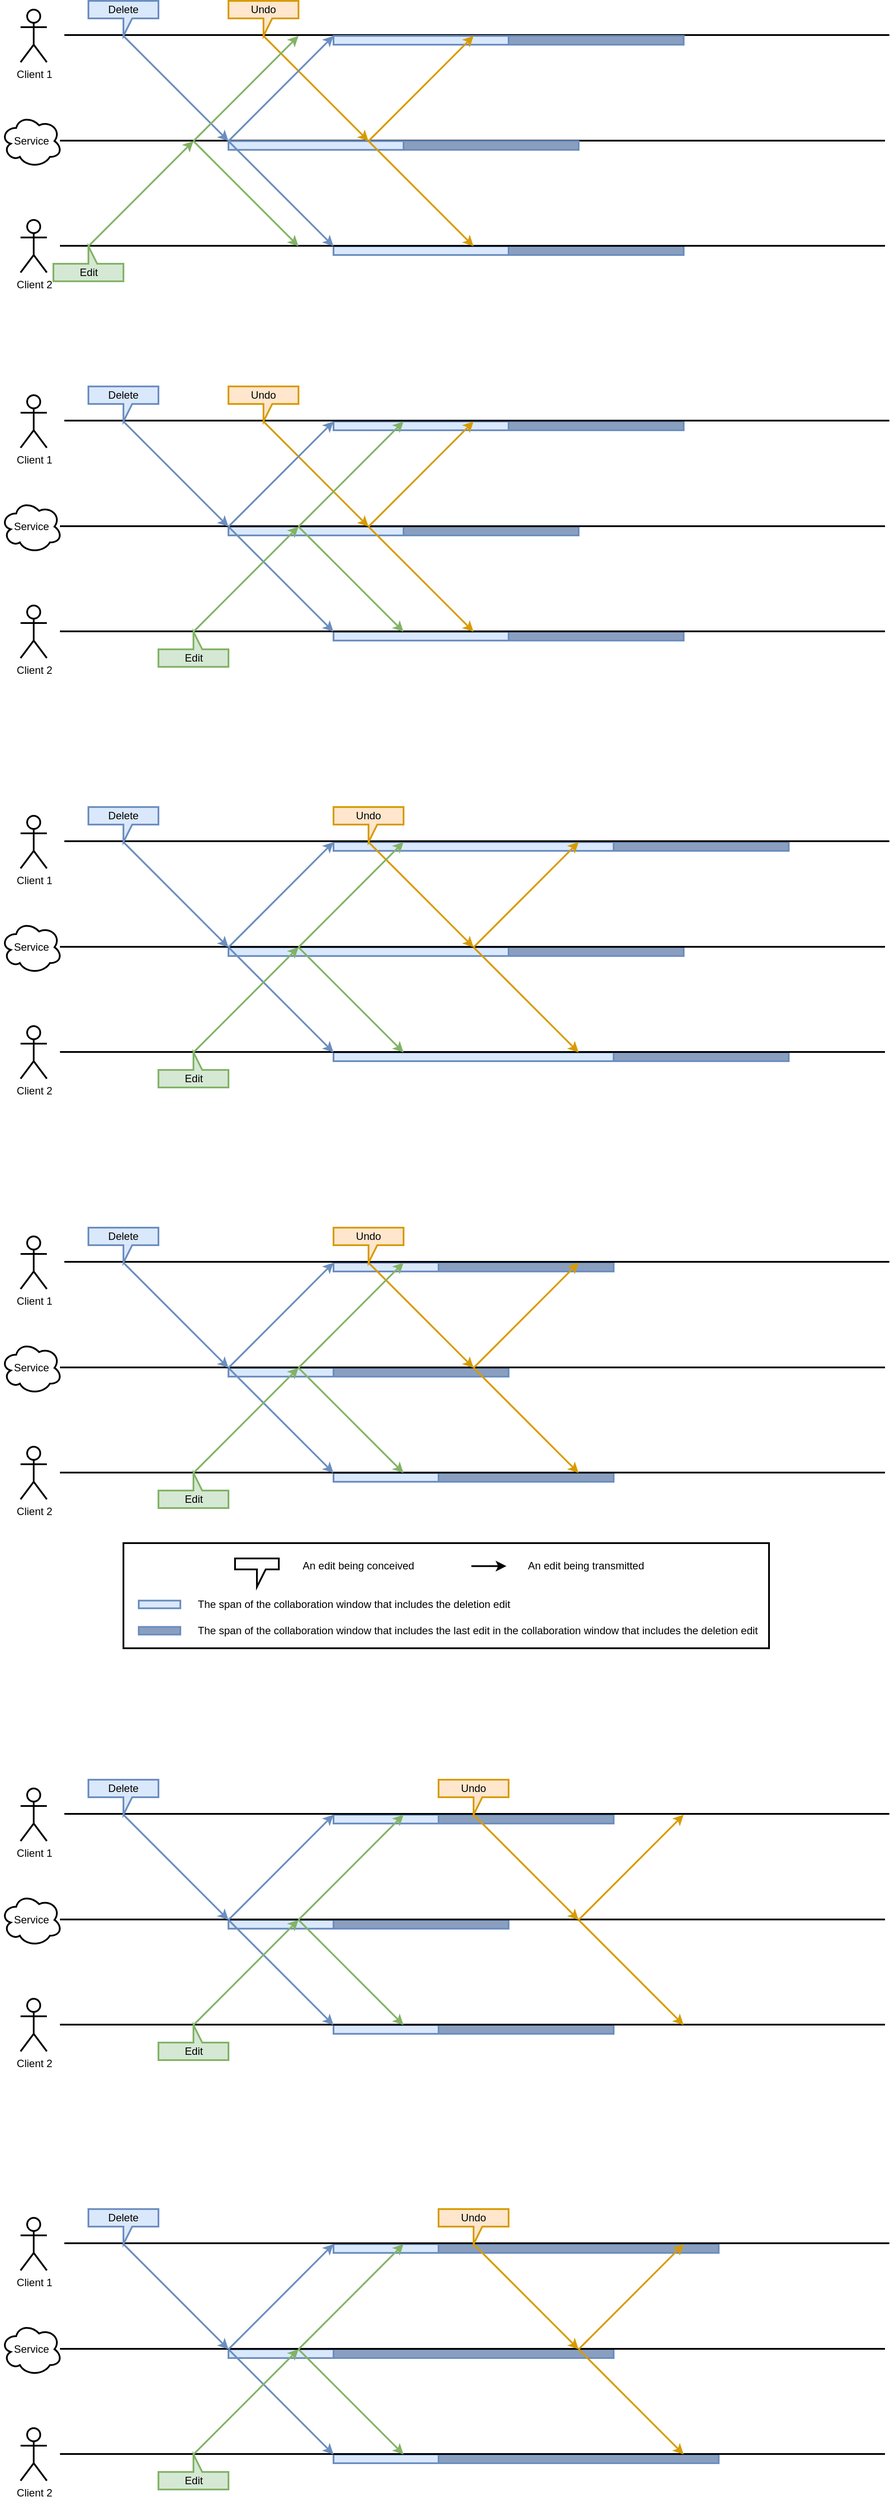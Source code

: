 <mxfile version="13.9.9" type="device"><diagram id="-6H5wynXqOOyBtFPYk5a" name="Page-1"><mxGraphModel dx="2062" dy="1983" grid="1" gridSize="10" guides="1" tooltips="1" connect="1" arrows="1" fold="1" page="0" pageScale="1" pageWidth="1100" pageHeight="850" math="0" shadow="0"><root><mxCell id="0"/><mxCell id="1" parent="0"/><mxCell id="f7I9c9mgRk5Hl_R-Q4D1-96" value="" style="whiteSpace=wrap;html=1;strokeColor=#6c8ebf;fillColor=#8A9FBF;strokeWidth=2;" parent="1" vertex="1"><mxGeometry x="520" y="800" width="200" height="10" as="geometry"/></mxCell><mxCell id="f7I9c9mgRk5Hl_R-Q4D1-17" value="" style="whiteSpace=wrap;html=1;fillColor=#dae8fc;strokeColor=#6c8ebf;strokeWidth=2;" parent="1" vertex="1"><mxGeometry x="400" y="320" width="320" height="10" as="geometry"/></mxCell><mxCell id="f7I9c9mgRk5Hl_R-Q4D1-9" value="" style="whiteSpace=wrap;html=1;fillColor=#dae8fc;strokeColor=#6c8ebf;strokeWidth=2;" parent="1" vertex="1"><mxGeometry x="280" y="440" width="320" height="10" as="geometry"/></mxCell><mxCell id="f7I9c9mgRk5Hl_R-Q4D1-16" value="" style="whiteSpace=wrap;html=1;fillColor=#dae8fc;strokeColor=#6c8ebf;strokeWidth=2;" parent="1" vertex="1"><mxGeometry x="400" y="560" width="320" height="10" as="geometry"/></mxCell><mxCell id="f7I9c9mgRk5Hl_R-Q4D1-52" value="" style="whiteSpace=wrap;html=1;fillColor=#dae8fc;strokeColor=#6c8ebf;strokeWidth=2;" parent="1" vertex="1"><mxGeometry x="400" y="-160" width="200" height="10" as="geometry"/></mxCell><mxCell id="f7I9c9mgRk5Hl_R-Q4D1-53" value="" style="whiteSpace=wrap;html=1;fillColor=#dae8fc;strokeColor=#6c8ebf;strokeWidth=2;" parent="1" vertex="1"><mxGeometry x="280" y="-40" width="200" height="10" as="geometry"/></mxCell><mxCell id="f7I9c9mgRk5Hl_R-Q4D1-63" value="" style="whiteSpace=wrap;html=1;fillColor=#dae8fc;strokeColor=#6c8ebf;strokeWidth=2;" parent="1" vertex="1"><mxGeometry x="400" y="80" width="200" height="10" as="geometry"/></mxCell><mxCell id="f7I9c9mgRk5Hl_R-Q4D1-74" value="" style="whiteSpace=wrap;html=1;fillColor=#dae8fc;strokeColor=#6c8ebf;strokeWidth=2;" parent="1" vertex="1"><mxGeometry x="400" y="800" width="120" height="10" as="geometry"/></mxCell><mxCell id="f7I9c9mgRk5Hl_R-Q4D1-75" value="" style="whiteSpace=wrap;html=1;fillColor=#dae8fc;strokeColor=#6c8ebf;strokeWidth=2;" parent="1" vertex="1"><mxGeometry x="280" y="920" width="120" height="10" as="geometry"/></mxCell><mxCell id="f7I9c9mgRk5Hl_R-Q4D1-85" value="" style="whiteSpace=wrap;html=1;fillColor=#dae8fc;strokeColor=#6c8ebf;strokeWidth=2;" parent="1" vertex="1"><mxGeometry x="400" y="1040" width="120" height="10" as="geometry"/></mxCell><mxCell id="f7I9c9mgRk5Hl_R-Q4D1-99" value="" style="whiteSpace=wrap;html=1;strokeColor=#6c8ebf;fillColor=#8A9FBF;strokeWidth=2;" parent="1" vertex="1"><mxGeometry x="400" y="920" width="200" height="10" as="geometry"/></mxCell><mxCell id="f7I9c9mgRk5Hl_R-Q4D1-100" value="" style="whiteSpace=wrap;html=1;strokeColor=#6c8ebf;fillColor=#8A9FBF;strokeWidth=2;" parent="1" vertex="1"><mxGeometry x="520" y="1040" width="200" height="10" as="geometry"/></mxCell><mxCell id="f7I9c9mgRk5Hl_R-Q4D1-101" value="" style="whiteSpace=wrap;html=1;strokeColor=#6c8ebf;fillColor=#8A9FBF;strokeWidth=2;" parent="1" vertex="1"><mxGeometry x="720" y="560" width="200" height="10" as="geometry"/></mxCell><mxCell id="f7I9c9mgRk5Hl_R-Q4D1-102" value="" style="whiteSpace=wrap;html=1;strokeColor=#6c8ebf;fillColor=#8A9FBF;strokeWidth=2;" parent="1" vertex="1"><mxGeometry x="600" y="440" width="200" height="10" as="geometry"/></mxCell><mxCell id="f7I9c9mgRk5Hl_R-Q4D1-103" value="" style="whiteSpace=wrap;html=1;strokeColor=#6c8ebf;fillColor=#8A9FBF;strokeWidth=2;" parent="1" vertex="1"><mxGeometry x="720" y="320" width="200" height="10" as="geometry"/></mxCell><mxCell id="f7I9c9mgRk5Hl_R-Q4D1-104" value="" style="whiteSpace=wrap;html=1;strokeColor=#6c8ebf;fillColor=#8A9FBF;strokeWidth=2;" parent="1" vertex="1"><mxGeometry x="600" y="80" width="200" height="10" as="geometry"/></mxCell><mxCell id="f7I9c9mgRk5Hl_R-Q4D1-105" value="" style="whiteSpace=wrap;html=1;strokeColor=#6c8ebf;fillColor=#8A9FBF;strokeWidth=2;" parent="1" vertex="1"><mxGeometry x="480" y="-40" width="200" height="10" as="geometry"/></mxCell><mxCell id="f7I9c9mgRk5Hl_R-Q4D1-106" value="" style="whiteSpace=wrap;html=1;strokeColor=#6c8ebf;fillColor=#8A9FBF;strokeWidth=2;" parent="1" vertex="1"><mxGeometry x="600" y="-160" width="200" height="10" as="geometry"/></mxCell><mxCell id="f7I9c9mgRk5Hl_R-Q4D1-117" value="" style="endArrow=none;html=1;exitX=0.875;exitY=0.5;exitDx=0;exitDy=0;exitPerimeter=0;strokeWidth=2;" parent="1" edge="1"><mxGeometry width="50" height="50" relative="1" as="geometry"><mxPoint x="92.5" y="-601" as="sourcePoint"/><mxPoint x="1035" y="-601" as="targetPoint"/></mxGeometry></mxCell><mxCell id="f7I9c9mgRk5Hl_R-Q4D1-118" value="" style="endArrow=none;html=1;exitX=0.875;exitY=0.5;exitDx=0;exitDy=0;exitPerimeter=0;strokeWidth=2;" parent="1" edge="1"><mxGeometry width="50" height="50" relative="1" as="geometry"><mxPoint x="87.5" y="-480.5" as="sourcePoint"/><mxPoint x="1030" y="-480.5" as="targetPoint"/></mxGeometry></mxCell><mxCell id="f7I9c9mgRk5Hl_R-Q4D1-123" value="" style="whiteSpace=wrap;html=1;fillColor=#dae8fc;strokeColor=#6c8ebf;strokeWidth=2;" parent="1" vertex="1"><mxGeometry x="400" y="-360" width="200" height="10" as="geometry"/></mxCell><mxCell id="f7I9c9mgRk5Hl_R-Q4D1-134" value="" style="whiteSpace=wrap;html=1;strokeColor=#6c8ebf;fillColor=#8A9FBF;strokeWidth=2;" parent="1" vertex="1"><mxGeometry x="600" y="-360" width="200" height="10" as="geometry"/></mxCell><mxCell id="f7I9c9mgRk5Hl_R-Q4D1-135" value="" style="whiteSpace=wrap;html=1;strokeColor=#6c8ebf;fillColor=#8A9FBF;strokeWidth=2;" parent="1" vertex="1"><mxGeometry x="480" y="-480" width="200" height="10" as="geometry"/></mxCell><mxCell id="f7I9c9mgRk5Hl_R-Q4D1-136" value="" style="whiteSpace=wrap;html=1;strokeColor=#6c8ebf;fillColor=#8A9FBF;strokeWidth=2;" parent="1" vertex="1"><mxGeometry x="600" y="-600" width="200" height="10" as="geometry"/></mxCell><mxCell id="f7I9c9mgRk5Hl_R-Q4D1-149" value="" style="whiteSpace=wrap;html=1;fillColor=#dae8fc;strokeColor=#6c8ebf;strokeWidth=2;" parent="1" vertex="1"><mxGeometry x="400" y="1670" width="120" height="10" as="geometry"/></mxCell><mxCell id="f7I9c9mgRk5Hl_R-Q4D1-161" value="" style="whiteSpace=wrap;html=1;strokeColor=#6c8ebf;fillColor=#8A9FBF;strokeWidth=2;" parent="1" vertex="1"><mxGeometry x="520" y="1670" width="200" height="10" as="geometry"/></mxCell><mxCell id="f7I9c9mgRk5Hl_R-Q4D1-160" value="" style="whiteSpace=wrap;html=1;strokeColor=#6c8ebf;fillColor=#8A9FBF;strokeWidth=2;" parent="1" vertex="1"><mxGeometry x="400" y="1550" width="200" height="10" as="geometry"/></mxCell><mxCell id="LO3xSl4bQVELb0Q1iKYm-1" value="&lt;div&gt;Client 1&lt;/div&gt;" style="shape=umlActor;verticalLabelPosition=bottom;verticalAlign=top;html=1;outlineConnect=0;strokeWidth=2;" parent="1" vertex="1"><mxGeometry x="42.5" y="290" width="30" height="60" as="geometry"/></mxCell><mxCell id="LO3xSl4bQVELb0Q1iKYm-2" value="&lt;div&gt;Client 2&lt;/div&gt;" style="shape=umlActor;verticalLabelPosition=bottom;verticalAlign=top;html=1;outlineConnect=0;strokeWidth=2;" parent="1" vertex="1"><mxGeometry x="42.5" y="530" width="30" height="60" as="geometry"/></mxCell><mxCell id="LO3xSl4bQVELb0Q1iKYm-4" value="Service" style="ellipse;shape=cloud;whiteSpace=wrap;html=1;strokeWidth=2;" parent="1" vertex="1"><mxGeometry x="20" y="410" width="70" height="60" as="geometry"/></mxCell><mxCell id="LO3xSl4bQVELb0Q1iKYm-9" value="" style="endArrow=none;html=1;exitX=0.875;exitY=0.5;exitDx=0;exitDy=0;exitPerimeter=0;strokeWidth=2;" parent="1" edge="1"><mxGeometry width="50" height="50" relative="1" as="geometry"><mxPoint x="92.5" y="319" as="sourcePoint"/><mxPoint x="1035" y="319" as="targetPoint"/></mxGeometry></mxCell><mxCell id="LO3xSl4bQVELb0Q1iKYm-10" value="" style="endArrow=none;html=1;exitX=0.875;exitY=0.5;exitDx=0;exitDy=0;exitPerimeter=0;strokeWidth=2;" parent="1" edge="1"><mxGeometry width="50" height="50" relative="1" as="geometry"><mxPoint x="87.5" y="439.5" as="sourcePoint"/><mxPoint x="1030" y="439.5" as="targetPoint"/></mxGeometry></mxCell><mxCell id="LO3xSl4bQVELb0Q1iKYm-13" value="Delete" style="shape=callout;whiteSpace=wrap;html=1;perimeter=calloutPerimeter;size=20;position=0.5;base=10;strokeWidth=2;fillColor=#dae8fc;strokeColor=#6c8ebf;" parent="1" vertex="1"><mxGeometry x="120" y="280" width="80" height="40" as="geometry"/></mxCell><mxCell id="LO3xSl4bQVELb0Q1iKYm-21" value="" style="endArrow=none;html=1;exitX=0.875;exitY=0.5;exitDx=0;exitDy=0;exitPerimeter=0;strokeWidth=2;" parent="1" edge="1"><mxGeometry width="50" height="50" relative="1" as="geometry"><mxPoint x="87.5" y="559.5" as="sourcePoint"/><mxPoint x="1030" y="559.5" as="targetPoint"/></mxGeometry></mxCell><mxCell id="f7I9c9mgRk5Hl_R-Q4D1-1" value="" style="shape=callout;whiteSpace=wrap;html=1;perimeter=calloutPerimeter;size=20;position=0.5;base=10;strokeWidth=2;rotation=-180;flipH=1;fillColor=#d5e8d4;strokeColor=#82b366;" parent="1" vertex="1"><mxGeometry x="200" y="560" width="80" height="40" as="geometry"/></mxCell><mxCell id="f7I9c9mgRk5Hl_R-Q4D1-3" value="Edit" style="text;html=1;align=center;verticalAlign=middle;resizable=0;points=[];autosize=1;strokeWidth=2;" parent="1" vertex="1"><mxGeometry x="220" y="580" width="40" height="20" as="geometry"/></mxCell><mxCell id="f7I9c9mgRk5Hl_R-Q4D1-37" value="Undo" style="shape=callout;whiteSpace=wrap;html=1;perimeter=calloutPerimeter;size=20;position=0.5;base=10;strokeWidth=2;fillColor=#ffe6cc;strokeColor=#d79b00;" parent="1" vertex="1"><mxGeometry x="400" y="280" width="80" height="40" as="geometry"/></mxCell><mxCell id="f7I9c9mgRk5Hl_R-Q4D1-38" value="" style="endArrow=classic;html=1;exitX=0;exitY=0;exitDx=40;exitDy=40;exitPerimeter=0;fillColor=#ffe6cc;strokeColor=#d79b00;strokeWidth=2;" parent="1" edge="1"><mxGeometry width="50" height="50" relative="1" as="geometry"><mxPoint x="440" y="320" as="sourcePoint"/><mxPoint x="560" y="440" as="targetPoint"/></mxGeometry></mxCell><mxCell id="f7I9c9mgRk5Hl_R-Q4D1-40" value="" style="endArrow=classic;html=1;fillColor=#ffe6cc;strokeColor=#d79b00;strokeWidth=2;" parent="1" edge="1"><mxGeometry width="50" height="50" relative="1" as="geometry"><mxPoint x="560" y="440" as="sourcePoint"/><mxPoint x="680" y="320" as="targetPoint"/></mxGeometry></mxCell><mxCell id="f7I9c9mgRk5Hl_R-Q4D1-41" value="" style="endArrow=classic;html=1;exitX=0;exitY=0;exitDx=40;exitDy=40;exitPerimeter=0;fillColor=#ffe6cc;strokeColor=#d79b00;strokeWidth=2;" parent="1" edge="1"><mxGeometry width="50" height="50" relative="1" as="geometry"><mxPoint x="560" y="440" as="sourcePoint"/><mxPoint x="680" y="560" as="targetPoint"/></mxGeometry></mxCell><mxCell id="f7I9c9mgRk5Hl_R-Q4D1-42" value="" style="endArrow=classic;html=1;exitX=0;exitY=0;exitDx=40;exitDy=40;exitPerimeter=0;fillColor=#dae8fc;strokeColor=#6c8ebf;strokeWidth=2;" parent="1" edge="1"><mxGeometry width="50" height="50" relative="1" as="geometry"><mxPoint x="160" y="320" as="sourcePoint"/><mxPoint x="280" y="440" as="targetPoint"/></mxGeometry></mxCell><mxCell id="f7I9c9mgRk5Hl_R-Q4D1-43" value="" style="endArrow=classic;html=1;fillColor=#dae8fc;strokeColor=#6c8ebf;strokeWidth=2;" parent="1" edge="1"><mxGeometry width="50" height="50" relative="1" as="geometry"><mxPoint x="280" y="440" as="sourcePoint"/><mxPoint x="400" y="320" as="targetPoint"/></mxGeometry></mxCell><mxCell id="f7I9c9mgRk5Hl_R-Q4D1-44" value="" style="endArrow=classic;html=1;exitX=0;exitY=0;exitDx=40;exitDy=40;exitPerimeter=0;fillColor=#dae8fc;strokeColor=#6c8ebf;strokeWidth=2;" parent="1" edge="1"><mxGeometry width="50" height="50" relative="1" as="geometry"><mxPoint x="280" y="440" as="sourcePoint"/><mxPoint x="400" y="560" as="targetPoint"/></mxGeometry></mxCell><mxCell id="f7I9c9mgRk5Hl_R-Q4D1-49" value="" style="endArrow=classic;html=1;fillColor=#d5e8d4;strokeColor=#82b366;strokeWidth=2;" parent="1" edge="1"><mxGeometry width="50" height="50" relative="1" as="geometry"><mxPoint x="240" y="560" as="sourcePoint"/><mxPoint x="360" y="440" as="targetPoint"/></mxGeometry></mxCell><mxCell id="f7I9c9mgRk5Hl_R-Q4D1-50" value="" style="endArrow=classic;html=1;fillColor=#d5e8d4;strokeColor=#82b366;strokeWidth=2;" parent="1" edge="1"><mxGeometry width="50" height="50" relative="1" as="geometry"><mxPoint x="360" y="440" as="sourcePoint"/><mxPoint x="480" y="320" as="targetPoint"/></mxGeometry></mxCell><mxCell id="f7I9c9mgRk5Hl_R-Q4D1-51" value="" style="endArrow=classic;html=1;exitX=0;exitY=0;exitDx=40;exitDy=40;exitPerimeter=0;fillColor=#d5e8d4;strokeColor=#82b366;strokeWidth=2;" parent="1" edge="1"><mxGeometry width="50" height="50" relative="1" as="geometry"><mxPoint x="360" y="440" as="sourcePoint"/><mxPoint x="480" y="560" as="targetPoint"/></mxGeometry></mxCell><mxCell id="f7I9c9mgRk5Hl_R-Q4D1-54" value="&lt;div&gt;Client 1&lt;/div&gt;" style="shape=umlActor;verticalLabelPosition=bottom;verticalAlign=top;html=1;outlineConnect=0;strokeWidth=2;" parent="1" vertex="1"><mxGeometry x="42.5" y="-190" width="30" height="60" as="geometry"/></mxCell><mxCell id="f7I9c9mgRk5Hl_R-Q4D1-55" value="&lt;div&gt;Client 2&lt;/div&gt;" style="shape=umlActor;verticalLabelPosition=bottom;verticalAlign=top;html=1;outlineConnect=0;strokeWidth=2;" parent="1" vertex="1"><mxGeometry x="42.5" y="50" width="30" height="60" as="geometry"/></mxCell><mxCell id="f7I9c9mgRk5Hl_R-Q4D1-56" value="Service" style="ellipse;shape=cloud;whiteSpace=wrap;html=1;strokeWidth=2;" parent="1" vertex="1"><mxGeometry x="20" y="-70" width="70" height="60" as="geometry"/></mxCell><mxCell id="f7I9c9mgRk5Hl_R-Q4D1-57" value="" style="endArrow=none;html=1;exitX=0.875;exitY=0.5;exitDx=0;exitDy=0;exitPerimeter=0;strokeWidth=2;" parent="1" edge="1"><mxGeometry width="50" height="50" relative="1" as="geometry"><mxPoint x="92.5" y="-161" as="sourcePoint"/><mxPoint x="1035" y="-161" as="targetPoint"/></mxGeometry></mxCell><mxCell id="f7I9c9mgRk5Hl_R-Q4D1-58" value="" style="endArrow=none;html=1;exitX=0.875;exitY=0.5;exitDx=0;exitDy=0;exitPerimeter=0;strokeWidth=2;" parent="1" edge="1"><mxGeometry width="50" height="50" relative="1" as="geometry"><mxPoint x="87.5" y="-40.5" as="sourcePoint"/><mxPoint x="1030" y="-40.5" as="targetPoint"/></mxGeometry></mxCell><mxCell id="f7I9c9mgRk5Hl_R-Q4D1-59" value="Delete" style="shape=callout;whiteSpace=wrap;html=1;perimeter=calloutPerimeter;size=20;position=0.5;base=10;strokeWidth=2;fillColor=#dae8fc;strokeColor=#6c8ebf;" parent="1" vertex="1"><mxGeometry x="120" y="-200" width="80" height="40" as="geometry"/></mxCell><mxCell id="f7I9c9mgRk5Hl_R-Q4D1-60" value="" style="endArrow=none;html=1;exitX=0.875;exitY=0.5;exitDx=0;exitDy=0;exitPerimeter=0;strokeWidth=2;" parent="1" edge="1"><mxGeometry width="50" height="50" relative="1" as="geometry"><mxPoint x="87.5" y="79.5" as="sourcePoint"/><mxPoint x="1030" y="79.5" as="targetPoint"/></mxGeometry></mxCell><mxCell id="f7I9c9mgRk5Hl_R-Q4D1-61" value="" style="shape=callout;whiteSpace=wrap;html=1;perimeter=calloutPerimeter;size=20;position=0.5;base=10;strokeWidth=2;rotation=-180;flipH=1;fillColor=#d5e8d4;strokeColor=#82b366;" parent="1" vertex="1"><mxGeometry x="200" y="80" width="80" height="40" as="geometry"/></mxCell><mxCell id="f7I9c9mgRk5Hl_R-Q4D1-62" value="Edit" style="text;html=1;align=center;verticalAlign=middle;resizable=0;points=[];autosize=1;strokeWidth=2;" parent="1" vertex="1"><mxGeometry x="220" y="100" width="40" height="20" as="geometry"/></mxCell><mxCell id="f7I9c9mgRk5Hl_R-Q4D1-64" value="Undo" style="shape=callout;whiteSpace=wrap;html=1;perimeter=calloutPerimeter;size=20;position=0.5;base=10;strokeWidth=2;fillColor=#ffe6cc;strokeColor=#d79b00;" parent="1" vertex="1"><mxGeometry x="280" y="-200" width="80" height="40" as="geometry"/></mxCell><mxCell id="f7I9c9mgRk5Hl_R-Q4D1-65" value="" style="endArrow=classic;html=1;exitX=0;exitY=0;exitDx=40;exitDy=40;exitPerimeter=0;fillColor=#ffe6cc;strokeColor=#d79b00;strokeWidth=2;" parent="1" edge="1"><mxGeometry width="50" height="50" relative="1" as="geometry"><mxPoint x="320" y="-160" as="sourcePoint"/><mxPoint x="440" y="-40" as="targetPoint"/></mxGeometry></mxCell><mxCell id="f7I9c9mgRk5Hl_R-Q4D1-66" value="" style="endArrow=classic;html=1;fillColor=#ffe6cc;strokeColor=#d79b00;strokeWidth=2;" parent="1" edge="1"><mxGeometry width="50" height="50" relative="1" as="geometry"><mxPoint x="440" y="-40" as="sourcePoint"/><mxPoint x="560" y="-160" as="targetPoint"/></mxGeometry></mxCell><mxCell id="f7I9c9mgRk5Hl_R-Q4D1-67" value="" style="endArrow=classic;html=1;exitX=0;exitY=0;exitDx=40;exitDy=40;exitPerimeter=0;fillColor=#ffe6cc;strokeColor=#d79b00;strokeWidth=2;" parent="1" edge="1"><mxGeometry width="50" height="50" relative="1" as="geometry"><mxPoint x="440" y="-40" as="sourcePoint"/><mxPoint x="560" y="80" as="targetPoint"/></mxGeometry></mxCell><mxCell id="f7I9c9mgRk5Hl_R-Q4D1-68" value="" style="endArrow=classic;html=1;exitX=0;exitY=0;exitDx=40;exitDy=40;exitPerimeter=0;fillColor=#dae8fc;strokeColor=#6c8ebf;strokeWidth=2;" parent="1" edge="1"><mxGeometry width="50" height="50" relative="1" as="geometry"><mxPoint x="160" y="-160" as="sourcePoint"/><mxPoint x="280" y="-40" as="targetPoint"/></mxGeometry></mxCell><mxCell id="f7I9c9mgRk5Hl_R-Q4D1-69" value="" style="endArrow=classic;html=1;fillColor=#dae8fc;strokeColor=#6c8ebf;strokeWidth=2;" parent="1" edge="1"><mxGeometry width="50" height="50" relative="1" as="geometry"><mxPoint x="280" y="-40" as="sourcePoint"/><mxPoint x="400" y="-160" as="targetPoint"/></mxGeometry></mxCell><mxCell id="f7I9c9mgRk5Hl_R-Q4D1-70" value="" style="endArrow=classic;html=1;exitX=0;exitY=0;exitDx=40;exitDy=40;exitPerimeter=0;fillColor=#dae8fc;strokeColor=#6c8ebf;strokeWidth=2;" parent="1" edge="1"><mxGeometry width="50" height="50" relative="1" as="geometry"><mxPoint x="280" y="-40" as="sourcePoint"/><mxPoint x="400" y="80" as="targetPoint"/></mxGeometry></mxCell><mxCell id="f7I9c9mgRk5Hl_R-Q4D1-71" value="" style="endArrow=classic;html=1;fillColor=#d5e8d4;strokeColor=#82b366;strokeWidth=2;" parent="1" edge="1"><mxGeometry width="50" height="50" relative="1" as="geometry"><mxPoint x="240" y="80" as="sourcePoint"/><mxPoint x="360" y="-40" as="targetPoint"/></mxGeometry></mxCell><mxCell id="f7I9c9mgRk5Hl_R-Q4D1-72" value="" style="endArrow=classic;html=1;fillColor=#d5e8d4;strokeColor=#82b366;strokeWidth=2;" parent="1" edge="1"><mxGeometry width="50" height="50" relative="1" as="geometry"><mxPoint x="360" y="-40" as="sourcePoint"/><mxPoint x="480" y="-160" as="targetPoint"/></mxGeometry></mxCell><mxCell id="f7I9c9mgRk5Hl_R-Q4D1-73" value="" style="endArrow=classic;html=1;exitX=0;exitY=0;exitDx=40;exitDy=40;exitPerimeter=0;fillColor=#d5e8d4;strokeColor=#82b366;strokeWidth=2;" parent="1" edge="1"><mxGeometry width="50" height="50" relative="1" as="geometry"><mxPoint x="360" y="-40" as="sourcePoint"/><mxPoint x="480" y="80" as="targetPoint"/></mxGeometry></mxCell><mxCell id="f7I9c9mgRk5Hl_R-Q4D1-76" value="&lt;div&gt;Client 1&lt;/div&gt;" style="shape=umlActor;verticalLabelPosition=bottom;verticalAlign=top;html=1;outlineConnect=0;strokeWidth=2;" parent="1" vertex="1"><mxGeometry x="42.5" y="770" width="30" height="60" as="geometry"/></mxCell><mxCell id="f7I9c9mgRk5Hl_R-Q4D1-77" value="&lt;div&gt;Client 2&lt;/div&gt;" style="shape=umlActor;verticalLabelPosition=bottom;verticalAlign=top;html=1;outlineConnect=0;strokeWidth=2;" parent="1" vertex="1"><mxGeometry x="42.5" y="1010" width="30" height="60" as="geometry"/></mxCell><mxCell id="f7I9c9mgRk5Hl_R-Q4D1-78" value="Service" style="ellipse;shape=cloud;whiteSpace=wrap;html=1;strokeWidth=2;" parent="1" vertex="1"><mxGeometry x="20" y="890" width="70" height="60" as="geometry"/></mxCell><mxCell id="f7I9c9mgRk5Hl_R-Q4D1-79" value="" style="endArrow=none;html=1;exitX=0.875;exitY=0.5;exitDx=0;exitDy=0;exitPerimeter=0;strokeWidth=2;" parent="1" edge="1"><mxGeometry width="50" height="50" relative="1" as="geometry"><mxPoint x="92.5" y="799" as="sourcePoint"/><mxPoint x="1035" y="799" as="targetPoint"/></mxGeometry></mxCell><mxCell id="f7I9c9mgRk5Hl_R-Q4D1-80" value="" style="endArrow=none;html=1;exitX=0.875;exitY=0.5;exitDx=0;exitDy=0;exitPerimeter=0;strokeWidth=2;" parent="1" edge="1"><mxGeometry width="50" height="50" relative="1" as="geometry"><mxPoint x="87.5" y="919.5" as="sourcePoint"/><mxPoint x="1030" y="919.5" as="targetPoint"/></mxGeometry></mxCell><mxCell id="f7I9c9mgRk5Hl_R-Q4D1-81" value="Delete" style="shape=callout;whiteSpace=wrap;html=1;perimeter=calloutPerimeter;size=20;position=0.5;base=10;strokeWidth=2;fillColor=#dae8fc;strokeColor=#6c8ebf;" parent="1" vertex="1"><mxGeometry x="120" y="760" width="80" height="40" as="geometry"/></mxCell><mxCell id="f7I9c9mgRk5Hl_R-Q4D1-82" value="" style="endArrow=none;html=1;exitX=0.875;exitY=0.5;exitDx=0;exitDy=0;exitPerimeter=0;strokeWidth=2;" parent="1" edge="1"><mxGeometry width="50" height="50" relative="1" as="geometry"><mxPoint x="87.5" y="1039.5" as="sourcePoint"/><mxPoint x="1030" y="1039.5" as="targetPoint"/></mxGeometry></mxCell><mxCell id="f7I9c9mgRk5Hl_R-Q4D1-83" value="" style="shape=callout;whiteSpace=wrap;html=1;perimeter=calloutPerimeter;size=20;position=0.5;base=10;strokeWidth=2;rotation=-180;flipH=1;fillColor=#d5e8d4;strokeColor=#82b366;" parent="1" vertex="1"><mxGeometry x="200" y="1040" width="80" height="40" as="geometry"/></mxCell><mxCell id="f7I9c9mgRk5Hl_R-Q4D1-84" value="Edit" style="text;html=1;align=center;verticalAlign=middle;resizable=0;points=[];autosize=1;strokeWidth=2;" parent="1" vertex="1"><mxGeometry x="220" y="1060" width="40" height="20" as="geometry"/></mxCell><mxCell id="f7I9c9mgRk5Hl_R-Q4D1-86" value="Undo" style="shape=callout;whiteSpace=wrap;html=1;perimeter=calloutPerimeter;size=20;position=0.5;base=10;strokeWidth=2;fillColor=#ffe6cc;strokeColor=#d79b00;" parent="1" vertex="1"><mxGeometry x="400" y="760" width="80" height="40" as="geometry"/></mxCell><mxCell id="f7I9c9mgRk5Hl_R-Q4D1-87" value="" style="endArrow=classic;html=1;exitX=0;exitY=0;exitDx=40;exitDy=40;exitPerimeter=0;fillColor=#ffe6cc;strokeColor=#d79b00;strokeWidth=2;" parent="1" edge="1"><mxGeometry width="50" height="50" relative="1" as="geometry"><mxPoint x="440" y="800" as="sourcePoint"/><mxPoint x="560" y="920" as="targetPoint"/></mxGeometry></mxCell><mxCell id="f7I9c9mgRk5Hl_R-Q4D1-88" value="" style="endArrow=classic;html=1;fillColor=#ffe6cc;strokeColor=#d79b00;strokeWidth=2;" parent="1" edge="1"><mxGeometry width="50" height="50" relative="1" as="geometry"><mxPoint x="560" y="920" as="sourcePoint"/><mxPoint x="680" y="800" as="targetPoint"/></mxGeometry></mxCell><mxCell id="f7I9c9mgRk5Hl_R-Q4D1-89" value="" style="endArrow=classic;html=1;exitX=0;exitY=0;exitDx=40;exitDy=40;exitPerimeter=0;fillColor=#ffe6cc;strokeColor=#d79b00;strokeWidth=2;" parent="1" edge="1"><mxGeometry width="50" height="50" relative="1" as="geometry"><mxPoint x="560" y="920" as="sourcePoint"/><mxPoint x="680" y="1040" as="targetPoint"/></mxGeometry></mxCell><mxCell id="f7I9c9mgRk5Hl_R-Q4D1-90" value="" style="endArrow=classic;html=1;exitX=0;exitY=0;exitDx=40;exitDy=40;exitPerimeter=0;fillColor=#dae8fc;strokeColor=#6c8ebf;strokeWidth=2;" parent="1" edge="1"><mxGeometry width="50" height="50" relative="1" as="geometry"><mxPoint x="160" y="800" as="sourcePoint"/><mxPoint x="280" y="920" as="targetPoint"/></mxGeometry></mxCell><mxCell id="f7I9c9mgRk5Hl_R-Q4D1-91" value="" style="endArrow=classic;html=1;fillColor=#dae8fc;strokeColor=#6c8ebf;strokeWidth=2;" parent="1" edge="1"><mxGeometry width="50" height="50" relative="1" as="geometry"><mxPoint x="280" y="920" as="sourcePoint"/><mxPoint x="400" y="800" as="targetPoint"/></mxGeometry></mxCell><mxCell id="f7I9c9mgRk5Hl_R-Q4D1-92" value="" style="endArrow=classic;html=1;exitX=0;exitY=0;exitDx=40;exitDy=40;exitPerimeter=0;fillColor=#dae8fc;strokeColor=#6c8ebf;strokeWidth=2;" parent="1" edge="1"><mxGeometry width="50" height="50" relative="1" as="geometry"><mxPoint x="280" y="920" as="sourcePoint"/><mxPoint x="400" y="1040" as="targetPoint"/></mxGeometry></mxCell><mxCell id="f7I9c9mgRk5Hl_R-Q4D1-93" value="" style="endArrow=classic;html=1;fillColor=#d5e8d4;strokeColor=#82b366;strokeWidth=2;" parent="1" edge="1"><mxGeometry width="50" height="50" relative="1" as="geometry"><mxPoint x="240" y="1040" as="sourcePoint"/><mxPoint x="360" y="920" as="targetPoint"/></mxGeometry></mxCell><mxCell id="f7I9c9mgRk5Hl_R-Q4D1-94" value="" style="endArrow=classic;html=1;fillColor=#d5e8d4;strokeColor=#82b366;strokeWidth=2;" parent="1" edge="1"><mxGeometry width="50" height="50" relative="1" as="geometry"><mxPoint x="360" y="920" as="sourcePoint"/><mxPoint x="480" y="800" as="targetPoint"/></mxGeometry></mxCell><mxCell id="f7I9c9mgRk5Hl_R-Q4D1-95" value="" style="endArrow=classic;html=1;exitX=0;exitY=0;exitDx=40;exitDy=40;exitPerimeter=0;fillColor=#d5e8d4;strokeColor=#82b366;strokeWidth=2;" parent="1" edge="1"><mxGeometry width="50" height="50" relative="1" as="geometry"><mxPoint x="360" y="920" as="sourcePoint"/><mxPoint x="480" y="1040" as="targetPoint"/></mxGeometry></mxCell><mxCell id="f7I9c9mgRk5Hl_R-Q4D1-112" value="" style="whiteSpace=wrap;html=1;fillColor=#dae8fc;strokeColor=#6c8ebf;strokeWidth=2;" parent="1" vertex="1"><mxGeometry x="400" y="-600" width="200" height="10" as="geometry"/></mxCell><mxCell id="f7I9c9mgRk5Hl_R-Q4D1-113" value="" style="whiteSpace=wrap;html=1;fillColor=#dae8fc;strokeColor=#6c8ebf;strokeWidth=2;" parent="1" vertex="1"><mxGeometry x="280" y="-480" width="200" height="10" as="geometry"/></mxCell><mxCell id="f7I9c9mgRk5Hl_R-Q4D1-114" value="&lt;div&gt;Client 1&lt;/div&gt;" style="shape=umlActor;verticalLabelPosition=bottom;verticalAlign=top;html=1;outlineConnect=0;strokeWidth=2;" parent="1" vertex="1"><mxGeometry x="42.5" y="-630" width="30" height="60" as="geometry"/></mxCell><mxCell id="f7I9c9mgRk5Hl_R-Q4D1-115" value="&lt;div&gt;Client 2&lt;/div&gt;" style="shape=umlActor;verticalLabelPosition=bottom;verticalAlign=top;html=1;outlineConnect=0;strokeWidth=2;" parent="1" vertex="1"><mxGeometry x="42.5" y="-390" width="30" height="60" as="geometry"/></mxCell><mxCell id="f7I9c9mgRk5Hl_R-Q4D1-116" value="Service" style="ellipse;shape=cloud;whiteSpace=wrap;html=1;strokeWidth=2;" parent="1" vertex="1"><mxGeometry x="20" y="-510" width="70" height="60" as="geometry"/></mxCell><mxCell id="f7I9c9mgRk5Hl_R-Q4D1-119" value="Delete" style="shape=callout;whiteSpace=wrap;html=1;perimeter=calloutPerimeter;size=20;position=0.5;base=10;strokeWidth=2;fillColor=#dae8fc;strokeColor=#6c8ebf;" parent="1" vertex="1"><mxGeometry x="120" y="-640" width="80" height="40" as="geometry"/></mxCell><mxCell id="f7I9c9mgRk5Hl_R-Q4D1-120" value="" style="endArrow=none;html=1;exitX=0.875;exitY=0.5;exitDx=0;exitDy=0;exitPerimeter=0;strokeWidth=2;" parent="1" edge="1"><mxGeometry width="50" height="50" relative="1" as="geometry"><mxPoint x="87.5" y="-360.5" as="sourcePoint"/><mxPoint x="1030" y="-360.5" as="targetPoint"/></mxGeometry></mxCell><mxCell id="f7I9c9mgRk5Hl_R-Q4D1-121" value="" style="shape=callout;whiteSpace=wrap;html=1;perimeter=calloutPerimeter;size=20;position=0.5;base=10;strokeWidth=2;rotation=-180;flipH=1;fillColor=#d5e8d4;strokeColor=#82b366;" parent="1" vertex="1"><mxGeometry x="80" y="-360" width="80" height="40" as="geometry"/></mxCell><mxCell id="f7I9c9mgRk5Hl_R-Q4D1-122" value="Edit" style="text;html=1;align=center;verticalAlign=middle;resizable=0;points=[];autosize=1;strokeWidth=2;" parent="1" vertex="1"><mxGeometry x="100" y="-340" width="40" height="20" as="geometry"/></mxCell><mxCell id="f7I9c9mgRk5Hl_R-Q4D1-124" value="Undo" style="shape=callout;whiteSpace=wrap;html=1;perimeter=calloutPerimeter;size=20;position=0.5;base=10;strokeWidth=2;fillColor=#ffe6cc;strokeColor=#d79b00;" parent="1" vertex="1"><mxGeometry x="280" y="-640" width="80" height="40" as="geometry"/></mxCell><mxCell id="f7I9c9mgRk5Hl_R-Q4D1-125" value="" style="endArrow=classic;html=1;exitX=0;exitY=0;exitDx=40;exitDy=40;exitPerimeter=0;fillColor=#ffe6cc;strokeColor=#d79b00;strokeWidth=2;" parent="1" edge="1"><mxGeometry width="50" height="50" relative="1" as="geometry"><mxPoint x="320" y="-600" as="sourcePoint"/><mxPoint x="440" y="-480" as="targetPoint"/></mxGeometry></mxCell><mxCell id="f7I9c9mgRk5Hl_R-Q4D1-126" value="" style="endArrow=classic;html=1;fillColor=#ffe6cc;strokeColor=#d79b00;strokeWidth=2;" parent="1" edge="1"><mxGeometry width="50" height="50" relative="1" as="geometry"><mxPoint x="440" y="-480" as="sourcePoint"/><mxPoint x="560" y="-600" as="targetPoint"/></mxGeometry></mxCell><mxCell id="f7I9c9mgRk5Hl_R-Q4D1-127" value="" style="endArrow=classic;html=1;exitX=0;exitY=0;exitDx=40;exitDy=40;exitPerimeter=0;fillColor=#ffe6cc;strokeColor=#d79b00;strokeWidth=2;" parent="1" edge="1"><mxGeometry width="50" height="50" relative="1" as="geometry"><mxPoint x="440" y="-480" as="sourcePoint"/><mxPoint x="560" y="-360" as="targetPoint"/></mxGeometry></mxCell><mxCell id="f7I9c9mgRk5Hl_R-Q4D1-128" value="" style="endArrow=classic;html=1;exitX=0;exitY=0;exitDx=40;exitDy=40;exitPerimeter=0;fillColor=#dae8fc;strokeColor=#6c8ebf;strokeWidth=2;" parent="1" edge="1"><mxGeometry width="50" height="50" relative="1" as="geometry"><mxPoint x="160" y="-600" as="sourcePoint"/><mxPoint x="280" y="-480" as="targetPoint"/></mxGeometry></mxCell><mxCell id="f7I9c9mgRk5Hl_R-Q4D1-129" value="" style="endArrow=classic;html=1;fillColor=#dae8fc;strokeColor=#6c8ebf;strokeWidth=2;" parent="1" edge="1"><mxGeometry width="50" height="50" relative="1" as="geometry"><mxPoint x="280" y="-480" as="sourcePoint"/><mxPoint x="400" y="-600" as="targetPoint"/></mxGeometry></mxCell><mxCell id="f7I9c9mgRk5Hl_R-Q4D1-130" value="" style="endArrow=classic;html=1;exitX=0;exitY=0;exitDx=40;exitDy=40;exitPerimeter=0;fillColor=#dae8fc;strokeColor=#6c8ebf;strokeWidth=2;" parent="1" edge="1"><mxGeometry width="50" height="50" relative="1" as="geometry"><mxPoint x="280" y="-480" as="sourcePoint"/><mxPoint x="400" y="-360" as="targetPoint"/></mxGeometry></mxCell><mxCell id="f7I9c9mgRk5Hl_R-Q4D1-131" value="" style="endArrow=classic;html=1;fillColor=#d5e8d4;strokeColor=#82b366;strokeWidth=2;" parent="1" edge="1"><mxGeometry width="50" height="50" relative="1" as="geometry"><mxPoint x="120" y="-360" as="sourcePoint"/><mxPoint x="240" y="-480" as="targetPoint"/></mxGeometry></mxCell><mxCell id="f7I9c9mgRk5Hl_R-Q4D1-132" value="" style="endArrow=classic;html=1;fillColor=#d5e8d4;strokeColor=#82b366;strokeWidth=2;" parent="1" edge="1"><mxGeometry width="50" height="50" relative="1" as="geometry"><mxPoint x="240" y="-480" as="sourcePoint"/><mxPoint x="360" y="-600" as="targetPoint"/></mxGeometry></mxCell><mxCell id="f7I9c9mgRk5Hl_R-Q4D1-133" value="" style="endArrow=classic;html=1;exitX=0;exitY=0;exitDx=40;exitDy=40;exitPerimeter=0;fillColor=#d5e8d4;strokeColor=#82b366;strokeWidth=2;" parent="1" edge="1"><mxGeometry width="50" height="50" relative="1" as="geometry"><mxPoint x="240" y="-480" as="sourcePoint"/><mxPoint x="360" y="-360" as="targetPoint"/></mxGeometry></mxCell><mxCell id="f7I9c9mgRk5Hl_R-Q4D1-137" value="" style="whiteSpace=wrap;html=1;strokeColor=#6c8ebf;fillColor=#8A9FBF;strokeWidth=2;" parent="1" vertex="1"><mxGeometry x="520" y="1430" width="200" height="10" as="geometry"/></mxCell><mxCell id="f7I9c9mgRk5Hl_R-Q4D1-138" value="" style="whiteSpace=wrap;html=1;fillColor=#dae8fc;strokeColor=#6c8ebf;strokeWidth=2;" parent="1" vertex="1"><mxGeometry x="400" y="1430" width="120" height="10" as="geometry"/></mxCell><mxCell id="f7I9c9mgRk5Hl_R-Q4D1-139" value="" style="whiteSpace=wrap;html=1;fillColor=#dae8fc;strokeColor=#6c8ebf;strokeWidth=2;" parent="1" vertex="1"><mxGeometry x="280" y="1550" width="120" height="10" as="geometry"/></mxCell><mxCell id="f7I9c9mgRk5Hl_R-Q4D1-140" value="&lt;div&gt;Client 1&lt;/div&gt;" style="shape=umlActor;verticalLabelPosition=bottom;verticalAlign=top;html=1;outlineConnect=0;strokeWidth=2;" parent="1" vertex="1"><mxGeometry x="42.5" y="1400" width="30" height="60" as="geometry"/></mxCell><mxCell id="f7I9c9mgRk5Hl_R-Q4D1-141" value="&lt;div&gt;Client 2&lt;/div&gt;" style="shape=umlActor;verticalLabelPosition=bottom;verticalAlign=top;html=1;outlineConnect=0;strokeWidth=2;" parent="1" vertex="1"><mxGeometry x="42.5" y="1640" width="30" height="60" as="geometry"/></mxCell><mxCell id="f7I9c9mgRk5Hl_R-Q4D1-142" value="Service" style="ellipse;shape=cloud;whiteSpace=wrap;html=1;strokeWidth=2;" parent="1" vertex="1"><mxGeometry x="20" y="1520" width="70" height="60" as="geometry"/></mxCell><mxCell id="f7I9c9mgRk5Hl_R-Q4D1-143" value="" style="endArrow=none;html=1;exitX=0.875;exitY=0.5;exitDx=0;exitDy=0;exitPerimeter=0;strokeWidth=2;" parent="1" edge="1"><mxGeometry width="50" height="50" relative="1" as="geometry"><mxPoint x="92.5" y="1429" as="sourcePoint"/><mxPoint x="1035" y="1429" as="targetPoint"/></mxGeometry></mxCell><mxCell id="f7I9c9mgRk5Hl_R-Q4D1-144" value="" style="endArrow=none;html=1;exitX=0.875;exitY=0.5;exitDx=0;exitDy=0;exitPerimeter=0;strokeWidth=2;" parent="1" edge="1"><mxGeometry width="50" height="50" relative="1" as="geometry"><mxPoint x="87.5" y="1549.5" as="sourcePoint"/><mxPoint x="1030" y="1549.5" as="targetPoint"/></mxGeometry></mxCell><mxCell id="f7I9c9mgRk5Hl_R-Q4D1-145" value="Delete" style="shape=callout;whiteSpace=wrap;html=1;perimeter=calloutPerimeter;size=20;position=0.5;base=10;strokeWidth=2;fillColor=#dae8fc;strokeColor=#6c8ebf;" parent="1" vertex="1"><mxGeometry x="120" y="1390" width="80" height="40" as="geometry"/></mxCell><mxCell id="f7I9c9mgRk5Hl_R-Q4D1-146" value="" style="endArrow=none;html=1;exitX=0.875;exitY=0.5;exitDx=0;exitDy=0;exitPerimeter=0;strokeWidth=2;" parent="1" edge="1"><mxGeometry width="50" height="50" relative="1" as="geometry"><mxPoint x="87.5" y="1669.5" as="sourcePoint"/><mxPoint x="1030" y="1669.5" as="targetPoint"/></mxGeometry></mxCell><mxCell id="f7I9c9mgRk5Hl_R-Q4D1-147" value="" style="shape=callout;whiteSpace=wrap;html=1;perimeter=calloutPerimeter;size=20;position=0.5;base=10;strokeWidth=2;rotation=-180;flipH=1;fillColor=#d5e8d4;strokeColor=#82b366;" parent="1" vertex="1"><mxGeometry x="200" y="1670" width="80" height="40" as="geometry"/></mxCell><mxCell id="f7I9c9mgRk5Hl_R-Q4D1-148" value="Edit" style="text;html=1;align=center;verticalAlign=middle;resizable=0;points=[];autosize=1;strokeWidth=2;" parent="1" vertex="1"><mxGeometry x="220" y="1690" width="40" height="20" as="geometry"/></mxCell><mxCell id="f7I9c9mgRk5Hl_R-Q4D1-150" value="Undo" style="shape=callout;whiteSpace=wrap;html=1;perimeter=calloutPerimeter;size=20;position=0.5;base=10;strokeWidth=2;fillColor=#ffe6cc;strokeColor=#d79b00;" parent="1" vertex="1"><mxGeometry x="520" y="1390" width="80" height="40" as="geometry"/></mxCell><mxCell id="f7I9c9mgRk5Hl_R-Q4D1-151" value="" style="endArrow=classic;html=1;exitX=0;exitY=0;exitDx=40;exitDy=40;exitPerimeter=0;fillColor=#ffe6cc;strokeColor=#d79b00;strokeWidth=2;" parent="1" edge="1"><mxGeometry width="50" height="50" relative="1" as="geometry"><mxPoint x="560" y="1430" as="sourcePoint"/><mxPoint x="680" y="1550" as="targetPoint"/></mxGeometry></mxCell><mxCell id="f7I9c9mgRk5Hl_R-Q4D1-152" value="" style="endArrow=classic;html=1;fillColor=#ffe6cc;strokeColor=#d79b00;strokeWidth=2;" parent="1" edge="1"><mxGeometry width="50" height="50" relative="1" as="geometry"><mxPoint x="680" y="1550" as="sourcePoint"/><mxPoint x="800" y="1430" as="targetPoint"/></mxGeometry></mxCell><mxCell id="f7I9c9mgRk5Hl_R-Q4D1-153" value="" style="endArrow=classic;html=1;exitX=0;exitY=0;exitDx=40;exitDy=40;exitPerimeter=0;fillColor=#ffe6cc;strokeColor=#d79b00;strokeWidth=2;" parent="1" edge="1"><mxGeometry width="50" height="50" relative="1" as="geometry"><mxPoint x="680" y="1550" as="sourcePoint"/><mxPoint x="800" y="1670" as="targetPoint"/></mxGeometry></mxCell><mxCell id="f7I9c9mgRk5Hl_R-Q4D1-154" value="" style="endArrow=classic;html=1;exitX=0;exitY=0;exitDx=40;exitDy=40;exitPerimeter=0;fillColor=#dae8fc;strokeColor=#6c8ebf;strokeWidth=2;" parent="1" edge="1"><mxGeometry width="50" height="50" relative="1" as="geometry"><mxPoint x="160" y="1430" as="sourcePoint"/><mxPoint x="280" y="1550" as="targetPoint"/></mxGeometry></mxCell><mxCell id="f7I9c9mgRk5Hl_R-Q4D1-155" value="" style="endArrow=classic;html=1;fillColor=#dae8fc;strokeColor=#6c8ebf;strokeWidth=2;" parent="1" edge="1"><mxGeometry width="50" height="50" relative="1" as="geometry"><mxPoint x="280" y="1550" as="sourcePoint"/><mxPoint x="400" y="1430" as="targetPoint"/></mxGeometry></mxCell><mxCell id="f7I9c9mgRk5Hl_R-Q4D1-156" value="" style="endArrow=classic;html=1;exitX=0;exitY=0;exitDx=40;exitDy=40;exitPerimeter=0;fillColor=#dae8fc;strokeColor=#6c8ebf;strokeWidth=2;" parent="1" edge="1"><mxGeometry width="50" height="50" relative="1" as="geometry"><mxPoint x="280" y="1550" as="sourcePoint"/><mxPoint x="400" y="1670" as="targetPoint"/></mxGeometry></mxCell><mxCell id="f7I9c9mgRk5Hl_R-Q4D1-157" value="" style="endArrow=classic;html=1;fillColor=#d5e8d4;strokeColor=#82b366;strokeWidth=2;" parent="1" edge="1"><mxGeometry width="50" height="50" relative="1" as="geometry"><mxPoint x="240" y="1670" as="sourcePoint"/><mxPoint x="360" y="1550" as="targetPoint"/></mxGeometry></mxCell><mxCell id="f7I9c9mgRk5Hl_R-Q4D1-158" value="" style="endArrow=classic;html=1;fillColor=#d5e8d4;strokeColor=#82b366;strokeWidth=2;" parent="1" edge="1"><mxGeometry width="50" height="50" relative="1" as="geometry"><mxPoint x="360" y="1550" as="sourcePoint"/><mxPoint x="480" y="1430" as="targetPoint"/></mxGeometry></mxCell><mxCell id="f7I9c9mgRk5Hl_R-Q4D1-159" value="" style="endArrow=classic;html=1;exitX=0;exitY=0;exitDx=40;exitDy=40;exitPerimeter=0;fillColor=#d5e8d4;strokeColor=#82b366;strokeWidth=2;" parent="1" edge="1"><mxGeometry width="50" height="50" relative="1" as="geometry"><mxPoint x="360" y="1550" as="sourcePoint"/><mxPoint x="480" y="1670" as="targetPoint"/></mxGeometry></mxCell><mxCell id="f7I9c9mgRk5Hl_R-Q4D1-170" value="" style="group" parent="1" vertex="1" connectable="0"><mxGeometry x="160" y="1120" width="742.5" height="120" as="geometry"/></mxCell><mxCell id="LO3xSl4bQVELb0Q1iKYm-67" value="" style="rounded=0;whiteSpace=wrap;html=1;strokeColor=#000000;strokeWidth=2;" parent="f7I9c9mgRk5Hl_R-Q4D1-170" vertex="1"><mxGeometry width="737.5" height="120" as="geometry"/></mxCell><mxCell id="LO3xSl4bQVELb0Q1iKYm-55" value="" style="shape=callout;whiteSpace=wrap;html=1;perimeter=calloutPerimeter;size=20;position=0.5;base=10;strokeWidth=2;" parent="f7I9c9mgRk5Hl_R-Q4D1-170" vertex="1"><mxGeometry x="127.5" y="17.5" width="50" height="32.5" as="geometry"/></mxCell><mxCell id="LO3xSl4bQVELb0Q1iKYm-56" value="An edit being conceived" style="text;html=1;align=center;verticalAlign=middle;resizable=0;points=[];autosize=1;strokeWidth=2;" parent="f7I9c9mgRk5Hl_R-Q4D1-170" vertex="1"><mxGeometry x="197.5" y="16.25" width="140" height="20" as="geometry"/></mxCell><mxCell id="LO3xSl4bQVELb0Q1iKYm-65" value="An edit being transmitted" style="text;html=1;align=center;verticalAlign=middle;resizable=0;points=[];autosize=1;strokeWidth=2;" parent="f7I9c9mgRk5Hl_R-Q4D1-170" vertex="1"><mxGeometry x="452.5" y="16.25" width="150" height="20" as="geometry"/></mxCell><mxCell id="f7I9c9mgRk5Hl_R-Q4D1-108" value="" style="endArrow=classic;html=1;exitX=0;exitY=0;exitDx=40;exitDy=40;exitPerimeter=0;strokeWidth=2;" parent="f7I9c9mgRk5Hl_R-Q4D1-170" edge="1"><mxGeometry x="82.5" width="50" height="50" as="geometry"><mxPoint x="397.5" y="26.25" as="sourcePoint"/><mxPoint x="437.5" y="26.25" as="targetPoint"/></mxGeometry></mxCell><mxCell id="f7I9c9mgRk5Hl_R-Q4D1-166" value="" style="whiteSpace=wrap;html=1;fillColor=#dae8fc;strokeColor=#6c8ebf;strokeWidth=2;" parent="f7I9c9mgRk5Hl_R-Q4D1-170" vertex="1"><mxGeometry x="17.5" y="65.625" width="47.5" height="8.75" as="geometry"/></mxCell><mxCell id="f7I9c9mgRk5Hl_R-Q4D1-167" value="The span of the collaboration window that includes the deletion edit" style="text;html=1;align=left;verticalAlign=middle;resizable=0;points=[];autosize=1;strokeWidth=2;labelPosition=center;verticalLabelPosition=middle;" parent="f7I9c9mgRk5Hl_R-Q4D1-170" vertex="1"><mxGeometry x="82.5" y="60" width="370" height="20" as="geometry"/></mxCell><mxCell id="f7I9c9mgRk5Hl_R-Q4D1-168" value="" style="whiteSpace=wrap;html=1;fillColor=#8A9FBF;strokeColor=#6c8ebf;strokeWidth=2;" parent="f7I9c9mgRk5Hl_R-Q4D1-170" vertex="1"><mxGeometry x="17.5" y="95.625" width="47.5" height="8.75" as="geometry"/></mxCell><mxCell id="f7I9c9mgRk5Hl_R-Q4D1-169" value="The span of the collaboration window that includes the last edit in the collaboration window that includes the deletion edit" style="text;html=1;align=left;verticalAlign=middle;resizable=0;points=[];autosize=1;strokeWidth=2;labelPosition=center;verticalLabelPosition=middle;" parent="f7I9c9mgRk5Hl_R-Q4D1-170" vertex="1"><mxGeometry x="82.5" y="90" width="660" height="20" as="geometry"/></mxCell><mxCell id="EwJIP_AWqAOa_qJiKoqo-1" value="" style="whiteSpace=wrap;html=1;fillColor=#dae8fc;strokeColor=#6c8ebf;strokeWidth=2;" vertex="1" parent="1"><mxGeometry x="400" y="2160" width="120" height="10" as="geometry"/></mxCell><mxCell id="EwJIP_AWqAOa_qJiKoqo-2" value="" style="whiteSpace=wrap;html=1;strokeColor=#6c8ebf;fillColor=#8A9FBF;strokeWidth=2;" vertex="1" parent="1"><mxGeometry x="520" y="2160" width="320" height="10" as="geometry"/></mxCell><mxCell id="EwJIP_AWqAOa_qJiKoqo-3" value="" style="whiteSpace=wrap;html=1;strokeColor=#6c8ebf;fillColor=#8A9FBF;strokeWidth=2;" vertex="1" parent="1"><mxGeometry x="400" y="2040" width="320" height="10" as="geometry"/></mxCell><mxCell id="EwJIP_AWqAOa_qJiKoqo-4" value="" style="whiteSpace=wrap;html=1;strokeColor=#6c8ebf;fillColor=#8A9FBF;strokeWidth=2;" vertex="1" parent="1"><mxGeometry x="520" y="1920" width="320" height="10" as="geometry"/></mxCell><mxCell id="EwJIP_AWqAOa_qJiKoqo-5" value="" style="whiteSpace=wrap;html=1;fillColor=#dae8fc;strokeColor=#6c8ebf;strokeWidth=2;" vertex="1" parent="1"><mxGeometry x="400" y="1920" width="120" height="10" as="geometry"/></mxCell><mxCell id="EwJIP_AWqAOa_qJiKoqo-6" value="" style="whiteSpace=wrap;html=1;fillColor=#dae8fc;strokeColor=#6c8ebf;strokeWidth=2;" vertex="1" parent="1"><mxGeometry x="280" y="2040" width="120" height="10" as="geometry"/></mxCell><mxCell id="EwJIP_AWqAOa_qJiKoqo-7" value="&lt;div&gt;Client 1&lt;/div&gt;" style="shape=umlActor;verticalLabelPosition=bottom;verticalAlign=top;html=1;outlineConnect=0;strokeWidth=2;" vertex="1" parent="1"><mxGeometry x="42.5" y="1890" width="30" height="60" as="geometry"/></mxCell><mxCell id="EwJIP_AWqAOa_qJiKoqo-8" value="&lt;div&gt;Client 2&lt;/div&gt;" style="shape=umlActor;verticalLabelPosition=bottom;verticalAlign=top;html=1;outlineConnect=0;strokeWidth=2;" vertex="1" parent="1"><mxGeometry x="42.5" y="2130" width="30" height="60" as="geometry"/></mxCell><mxCell id="EwJIP_AWqAOa_qJiKoqo-9" value="Service" style="ellipse;shape=cloud;whiteSpace=wrap;html=1;strokeWidth=2;" vertex="1" parent="1"><mxGeometry x="20" y="2010" width="70" height="60" as="geometry"/></mxCell><mxCell id="EwJIP_AWqAOa_qJiKoqo-10" value="" style="endArrow=none;html=1;exitX=0.875;exitY=0.5;exitDx=0;exitDy=0;exitPerimeter=0;strokeWidth=2;" edge="1" parent="1"><mxGeometry width="50" height="50" relative="1" as="geometry"><mxPoint x="92.5" y="1919" as="sourcePoint"/><mxPoint x="1035" y="1919" as="targetPoint"/></mxGeometry></mxCell><mxCell id="EwJIP_AWqAOa_qJiKoqo-11" value="" style="endArrow=none;html=1;exitX=0.875;exitY=0.5;exitDx=0;exitDy=0;exitPerimeter=0;strokeWidth=2;" edge="1" parent="1"><mxGeometry width="50" height="50" relative="1" as="geometry"><mxPoint x="87.5" y="2039.5" as="sourcePoint"/><mxPoint x="1030" y="2039.5" as="targetPoint"/></mxGeometry></mxCell><mxCell id="EwJIP_AWqAOa_qJiKoqo-12" value="Delete" style="shape=callout;whiteSpace=wrap;html=1;perimeter=calloutPerimeter;size=20;position=0.5;base=10;strokeWidth=2;fillColor=#dae8fc;strokeColor=#6c8ebf;" vertex="1" parent="1"><mxGeometry x="120" y="1880" width="80" height="40" as="geometry"/></mxCell><mxCell id="EwJIP_AWqAOa_qJiKoqo-13" value="" style="endArrow=none;html=1;exitX=0.875;exitY=0.5;exitDx=0;exitDy=0;exitPerimeter=0;strokeWidth=2;" edge="1" parent="1"><mxGeometry width="50" height="50" relative="1" as="geometry"><mxPoint x="87.5" y="2159.5" as="sourcePoint"/><mxPoint x="1030" y="2159.5" as="targetPoint"/></mxGeometry></mxCell><mxCell id="EwJIP_AWqAOa_qJiKoqo-14" value="" style="shape=callout;whiteSpace=wrap;html=1;perimeter=calloutPerimeter;size=20;position=0.5;base=10;strokeWidth=2;rotation=-180;flipH=1;fillColor=#d5e8d4;strokeColor=#82b366;" vertex="1" parent="1"><mxGeometry x="200" y="2160" width="80" height="40" as="geometry"/></mxCell><mxCell id="EwJIP_AWqAOa_qJiKoqo-15" value="Edit" style="text;html=1;align=center;verticalAlign=middle;resizable=0;points=[];autosize=1;strokeWidth=2;" vertex="1" parent="1"><mxGeometry x="220" y="2180" width="40" height="20" as="geometry"/></mxCell><mxCell id="EwJIP_AWqAOa_qJiKoqo-16" value="Undo" style="shape=callout;whiteSpace=wrap;html=1;perimeter=calloutPerimeter;size=20;position=0.5;base=10;strokeWidth=2;fillColor=#ffe6cc;strokeColor=#d79b00;" vertex="1" parent="1"><mxGeometry x="520" y="1880" width="80" height="40" as="geometry"/></mxCell><mxCell id="EwJIP_AWqAOa_qJiKoqo-17" value="" style="endArrow=classic;html=1;exitX=0;exitY=0;exitDx=40;exitDy=40;exitPerimeter=0;fillColor=#ffe6cc;strokeColor=#d79b00;strokeWidth=2;" edge="1" parent="1"><mxGeometry width="50" height="50" relative="1" as="geometry"><mxPoint x="560" y="1920" as="sourcePoint"/><mxPoint x="680" y="2040" as="targetPoint"/></mxGeometry></mxCell><mxCell id="EwJIP_AWqAOa_qJiKoqo-18" value="" style="endArrow=classic;html=1;fillColor=#ffe6cc;strokeColor=#d79b00;strokeWidth=2;" edge="1" parent="1"><mxGeometry width="50" height="50" relative="1" as="geometry"><mxPoint x="680" y="2040" as="sourcePoint"/><mxPoint x="800" y="1920" as="targetPoint"/></mxGeometry></mxCell><mxCell id="EwJIP_AWqAOa_qJiKoqo-19" value="" style="endArrow=classic;html=1;exitX=0;exitY=0;exitDx=40;exitDy=40;exitPerimeter=0;fillColor=#ffe6cc;strokeColor=#d79b00;strokeWidth=2;" edge="1" parent="1"><mxGeometry width="50" height="50" relative="1" as="geometry"><mxPoint x="680" y="2040" as="sourcePoint"/><mxPoint x="800" y="2160" as="targetPoint"/></mxGeometry></mxCell><mxCell id="EwJIP_AWqAOa_qJiKoqo-20" value="" style="endArrow=classic;html=1;exitX=0;exitY=0;exitDx=40;exitDy=40;exitPerimeter=0;fillColor=#dae8fc;strokeColor=#6c8ebf;strokeWidth=2;" edge="1" parent="1"><mxGeometry width="50" height="50" relative="1" as="geometry"><mxPoint x="160" y="1920" as="sourcePoint"/><mxPoint x="280" y="2040" as="targetPoint"/></mxGeometry></mxCell><mxCell id="EwJIP_AWqAOa_qJiKoqo-21" value="" style="endArrow=classic;html=1;fillColor=#dae8fc;strokeColor=#6c8ebf;strokeWidth=2;" edge="1" parent="1"><mxGeometry width="50" height="50" relative="1" as="geometry"><mxPoint x="280" y="2040" as="sourcePoint"/><mxPoint x="400" y="1920" as="targetPoint"/></mxGeometry></mxCell><mxCell id="EwJIP_AWqAOa_qJiKoqo-22" value="" style="endArrow=classic;html=1;exitX=0;exitY=0;exitDx=40;exitDy=40;exitPerimeter=0;fillColor=#dae8fc;strokeColor=#6c8ebf;strokeWidth=2;" edge="1" parent="1"><mxGeometry width="50" height="50" relative="1" as="geometry"><mxPoint x="280" y="2040" as="sourcePoint"/><mxPoint x="400" y="2160" as="targetPoint"/></mxGeometry></mxCell><mxCell id="EwJIP_AWqAOa_qJiKoqo-23" value="" style="endArrow=classic;html=1;fillColor=#d5e8d4;strokeColor=#82b366;strokeWidth=2;" edge="1" parent="1"><mxGeometry width="50" height="50" relative="1" as="geometry"><mxPoint x="240" y="2160" as="sourcePoint"/><mxPoint x="360" y="2040" as="targetPoint"/></mxGeometry></mxCell><mxCell id="EwJIP_AWqAOa_qJiKoqo-24" value="" style="endArrow=classic;html=1;fillColor=#d5e8d4;strokeColor=#82b366;strokeWidth=2;" edge="1" parent="1"><mxGeometry width="50" height="50" relative="1" as="geometry"><mxPoint x="360" y="2040" as="sourcePoint"/><mxPoint x="480" y="1920" as="targetPoint"/></mxGeometry></mxCell><mxCell id="EwJIP_AWqAOa_qJiKoqo-25" value="" style="endArrow=classic;html=1;exitX=0;exitY=0;exitDx=40;exitDy=40;exitPerimeter=0;fillColor=#d5e8d4;strokeColor=#82b366;strokeWidth=2;" edge="1" parent="1"><mxGeometry width="50" height="50" relative="1" as="geometry"><mxPoint x="360" y="2040" as="sourcePoint"/><mxPoint x="480" y="2160" as="targetPoint"/></mxGeometry></mxCell></root></mxGraphModel></diagram></mxfile>